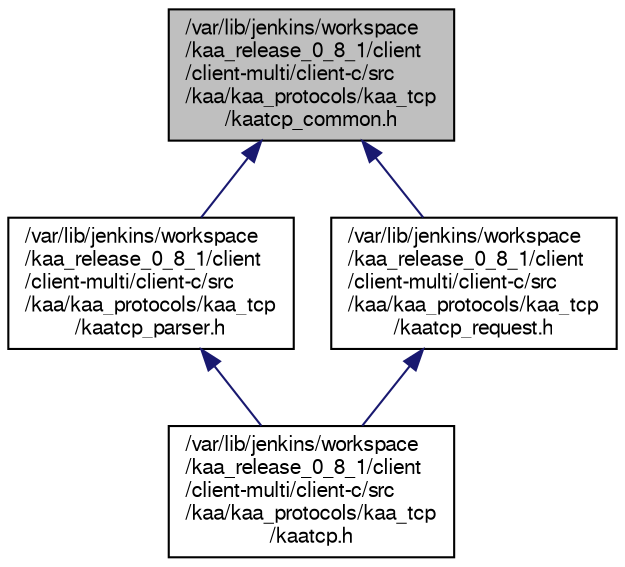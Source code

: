 digraph "/var/lib/jenkins/workspace/kaa_release_0_8_1/client/client-multi/client-c/src/kaa/kaa_protocols/kaa_tcp/kaatcp_common.h"
{
  bgcolor="transparent";
  edge [fontname="FreeSans",fontsize="10",labelfontname="FreeSans",labelfontsize="10"];
  node [fontname="FreeSans",fontsize="10",shape=record];
  Node1 [label="/var/lib/jenkins/workspace\l/kaa_release_0_8_1/client\l/client-multi/client-c/src\l/kaa/kaa_protocols/kaa_tcp\l/kaatcp_common.h",height=0.2,width=0.4,color="black", fillcolor="grey75", style="filled" fontcolor="black"];
  Node1 -> Node2 [dir="back",color="midnightblue",fontsize="10",style="solid",fontname="FreeSans"];
  Node2 [label="/var/lib/jenkins/workspace\l/kaa_release_0_8_1/client\l/client-multi/client-c/src\l/kaa/kaa_protocols/kaa_tcp\l/kaatcp_parser.h",height=0.2,width=0.4,color="black",URL="$kaatcp__parser_8h.html"];
  Node2 -> Node3 [dir="back",color="midnightblue",fontsize="10",style="solid",fontname="FreeSans"];
  Node3 [label="/var/lib/jenkins/workspace\l/kaa_release_0_8_1/client\l/client-multi/client-c/src\l/kaa/kaa_protocols/kaa_tcp\l/kaatcp.h",height=0.2,width=0.4,color="black",URL="$kaatcp_8h.html"];
  Node1 -> Node4 [dir="back",color="midnightblue",fontsize="10",style="solid",fontname="FreeSans"];
  Node4 [label="/var/lib/jenkins/workspace\l/kaa_release_0_8_1/client\l/client-multi/client-c/src\l/kaa/kaa_protocols/kaa_tcp\l/kaatcp_request.h",height=0.2,width=0.4,color="black",URL="$kaatcp__request_8h.html"];
  Node4 -> Node3 [dir="back",color="midnightblue",fontsize="10",style="solid",fontname="FreeSans"];
}

